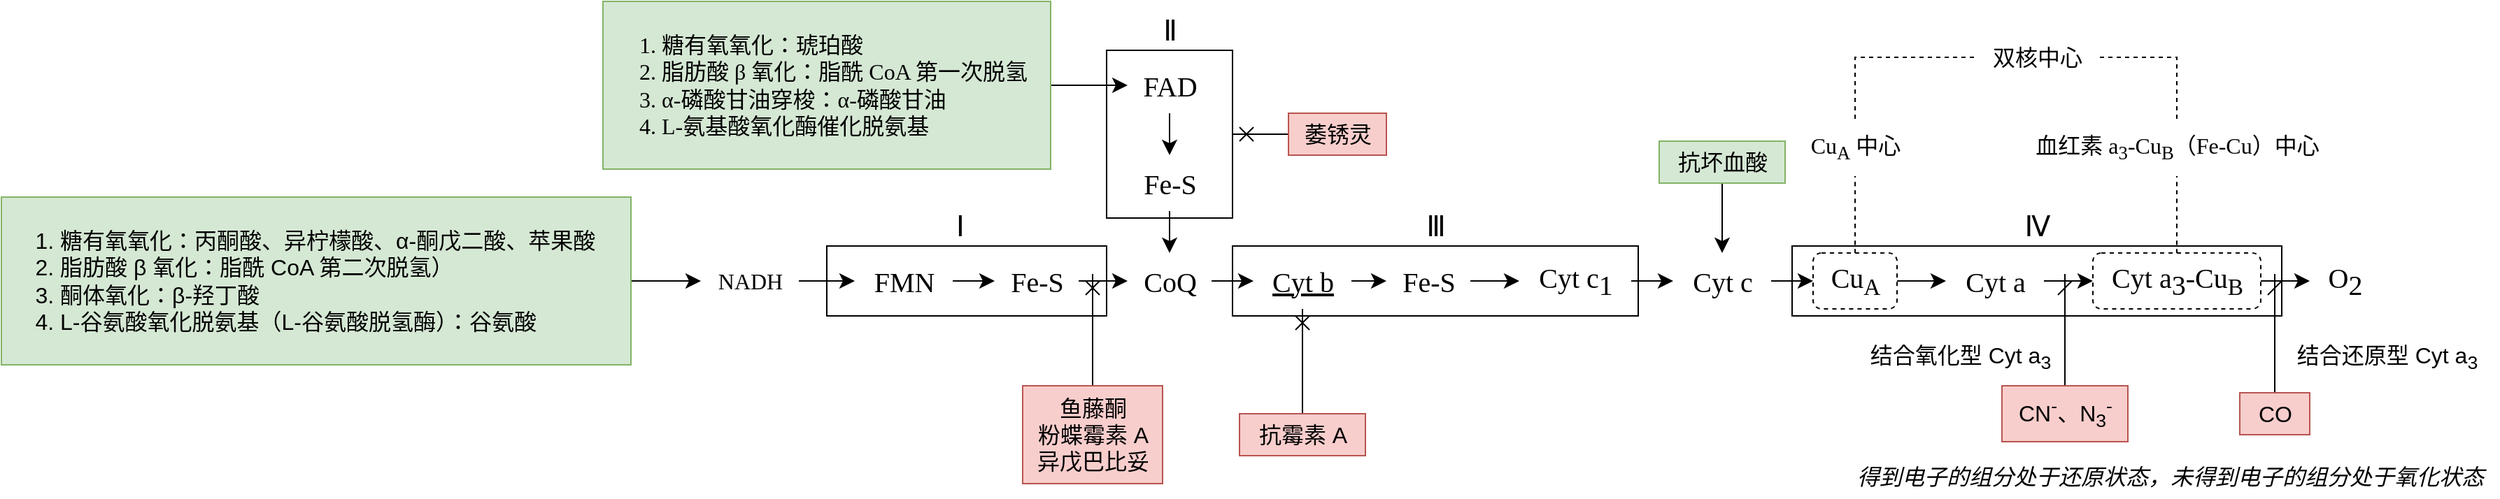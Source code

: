 <mxfile version="21.7.5" type="device">
  <diagram name="第 1 页" id="GsJs5P2JUwCovrq6-IVo">
    <mxGraphModel dx="2332" dy="1132" grid="1" gridSize="10" guides="1" tooltips="1" connect="1" arrows="1" fold="1" page="0" pageScale="1" pageWidth="827" pageHeight="1169" math="0" shadow="0">
      <root>
        <mxCell id="0" />
        <mxCell id="1" parent="0" />
        <mxCell id="atRIdq-nz7KnO4SGTwYX-32" value="" style="rounded=0;whiteSpace=wrap;html=1;fontSize=16;fillColor=none;fontFamily=Noto Sans SC;" vertex="1" parent="1">
          <mxGeometry x="-30" y="-40" width="90" height="120" as="geometry" />
        </mxCell>
        <mxCell id="atRIdq-nz7KnO4SGTwYX-34" value="" style="rounded=0;whiteSpace=wrap;html=1;fontSize=16;fillColor=none;fontFamily=Noto Sans SC;" vertex="1" parent="1">
          <mxGeometry x="-230" y="100" width="200" height="50" as="geometry" />
        </mxCell>
        <mxCell id="atRIdq-nz7KnO4SGTwYX-35" value="" style="rounded=0;whiteSpace=wrap;html=1;fontSize=16;fillColor=none;fontFamily=Noto Sans SC;" vertex="1" parent="1">
          <mxGeometry x="60" y="100" width="290" height="50" as="geometry" />
        </mxCell>
        <mxCell id="atRIdq-nz7KnO4SGTwYX-36" value="" style="rounded=0;whiteSpace=wrap;html=1;fontSize=16;fillColor=none;fontFamily=Noto Sans SC;" vertex="1" parent="1">
          <mxGeometry x="460" y="100" width="350" height="50" as="geometry" />
        </mxCell>
        <mxCell id="atRIdq-nz7KnO4SGTwYX-9" style="edgeStyle=none;curved=1;rounded=0;orthogonalLoop=1;jettySize=auto;html=1;fontSize=20;startSize=8;endSize=8;fontFamily=Noto Sans SC;" edge="1" parent="1" source="atRIdq-nz7KnO4SGTwYX-1" target="atRIdq-nz7KnO4SGTwYX-4">
          <mxGeometry relative="1" as="geometry" />
        </mxCell>
        <mxCell id="atRIdq-nz7KnO4SGTwYX-1" value="&lt;ol&gt;&lt;li&gt;糖有氧氧化：琥珀酸&lt;/li&gt;&lt;li&gt;脂肪酸 β 氧化：脂酰 CoA 第一次脱氢&lt;/li&gt;&lt;li style=&quot;border-color: var(--border-color);&quot;&gt;α-磷酸甘油穿梭：α-磷酸甘油&lt;/li&gt;&lt;li style=&quot;border-color: var(--border-color);&quot;&gt;L-氨基酸氧化酶催化脱氨基&lt;br&gt;&lt;/li&gt;&lt;/ol&gt;" style="text;html=1;align=left;verticalAlign=middle;resizable=0;points=[];autosize=1;strokeColor=#82b366;fillColor=#d5e8d4;fontSize=16;fontFamily=Noto Sans SC;" vertex="1" parent="1">
          <mxGeometry x="-390" y="-75" width="320" height="120" as="geometry" />
        </mxCell>
        <mxCell id="atRIdq-nz7KnO4SGTwYX-6" value="" style="edgeStyle=none;curved=1;rounded=0;orthogonalLoop=1;jettySize=auto;html=1;fontSize=20;startSize=8;endSize=8;fontFamily=Noto Sans SC;" edge="1" parent="1" source="atRIdq-nz7KnO4SGTwYX-4" target="atRIdq-nz7KnO4SGTwYX-5">
          <mxGeometry relative="1" as="geometry" />
        </mxCell>
        <mxCell id="atRIdq-nz7KnO4SGTwYX-4" value="FAD" style="text;html=1;align=center;verticalAlign=middle;resizable=0;points=[];autosize=1;strokeColor=none;fillColor=none;fontSize=20;fontFamily=Noto Sans SC;" vertex="1" parent="1">
          <mxGeometry x="-15" y="-35" width="60" height="40" as="geometry" />
        </mxCell>
        <mxCell id="atRIdq-nz7KnO4SGTwYX-8" value="" style="edgeStyle=none;curved=1;rounded=0;orthogonalLoop=1;jettySize=auto;html=1;fontSize=20;startSize=8;endSize=8;fontFamily=Noto Sans SC;" edge="1" parent="1" source="atRIdq-nz7KnO4SGTwYX-5" target="atRIdq-nz7KnO4SGTwYX-7">
          <mxGeometry relative="1" as="geometry" />
        </mxCell>
        <mxCell id="atRIdq-nz7KnO4SGTwYX-5" value="Fe-S" style="text;html=1;align=center;verticalAlign=middle;resizable=0;points=[];autosize=1;strokeColor=none;fillColor=none;fontSize=20;fontFamily=Noto Sans SC;" vertex="1" parent="1">
          <mxGeometry x="-15" y="35" width="60" height="40" as="geometry" />
        </mxCell>
        <mxCell id="atRIdq-nz7KnO4SGTwYX-17" value="" style="edgeStyle=none;curved=1;rounded=0;orthogonalLoop=1;jettySize=auto;html=1;fontSize=20;startSize=8;endSize=8;fontFamily=Noto Sans SC;" edge="1" parent="1" source="atRIdq-nz7KnO4SGTwYX-7" target="atRIdq-nz7KnO4SGTwYX-16">
          <mxGeometry relative="1" as="geometry" />
        </mxCell>
        <mxCell id="atRIdq-nz7KnO4SGTwYX-7" value="CoQ" style="text;html=1;align=center;verticalAlign=middle;resizable=0;points=[];autosize=1;strokeColor=none;fillColor=none;fontSize=20;fontFamily=Noto Sans SC;" vertex="1" parent="1">
          <mxGeometry x="-15" y="105" width="60" height="40" as="geometry" />
        </mxCell>
        <mxCell id="atRIdq-nz7KnO4SGTwYX-12" value="" style="edgeStyle=none;curved=1;rounded=0;orthogonalLoop=1;jettySize=auto;html=1;fontSize=20;startSize=8;endSize=8;fontFamily=Noto Sans SC;" edge="1" parent="1" source="atRIdq-nz7KnO4SGTwYX-10" target="atRIdq-nz7KnO4SGTwYX-11">
          <mxGeometry relative="1" as="geometry" />
        </mxCell>
        <mxCell id="atRIdq-nz7KnO4SGTwYX-10" value="NADH" style="text;html=1;align=center;verticalAlign=middle;resizable=0;points=[];autosize=1;strokeColor=none;fillColor=none;fontSize=16;fontFamily=Noto Sans SC;" vertex="1" parent="1">
          <mxGeometry x="-320" y="110" width="70" height="30" as="geometry" />
        </mxCell>
        <mxCell id="atRIdq-nz7KnO4SGTwYX-14" value="" style="edgeStyle=none;curved=1;rounded=0;orthogonalLoop=1;jettySize=auto;html=1;fontSize=20;startSize=8;endSize=8;fontFamily=Noto Sans SC;" edge="1" parent="1" source="atRIdq-nz7KnO4SGTwYX-11" target="atRIdq-nz7KnO4SGTwYX-13">
          <mxGeometry relative="1" as="geometry" />
        </mxCell>
        <mxCell id="atRIdq-nz7KnO4SGTwYX-11" value="FMN" style="text;html=1;align=center;verticalAlign=middle;resizable=0;points=[];autosize=1;strokeColor=none;fillColor=none;fontSize=20;fontFamily=Noto Sans SC;" vertex="1" parent="1">
          <mxGeometry x="-210" y="105" width="70" height="40" as="geometry" />
        </mxCell>
        <mxCell id="atRIdq-nz7KnO4SGTwYX-15" style="edgeStyle=none;curved=1;rounded=0;orthogonalLoop=1;jettySize=auto;html=1;fontSize=20;startSize=8;endSize=8;fontFamily=Noto Sans SC;" edge="1" parent="1" source="atRIdq-nz7KnO4SGTwYX-13" target="atRIdq-nz7KnO4SGTwYX-7">
          <mxGeometry relative="1" as="geometry" />
        </mxCell>
        <mxCell id="atRIdq-nz7KnO4SGTwYX-13" value="Fe-S" style="text;html=1;align=center;verticalAlign=middle;resizable=0;points=[];autosize=1;strokeColor=none;fillColor=none;fontSize=20;fontFamily=Noto Sans SC;" vertex="1" parent="1">
          <mxGeometry x="-110" y="105" width="60" height="40" as="geometry" />
        </mxCell>
        <mxCell id="atRIdq-nz7KnO4SGTwYX-19" value="" style="edgeStyle=none;curved=1;rounded=0;orthogonalLoop=1;jettySize=auto;html=1;fontSize=20;startSize=8;endSize=8;fontFamily=Noto Sans SC;" edge="1" parent="1" source="atRIdq-nz7KnO4SGTwYX-16" target="atRIdq-nz7KnO4SGTwYX-18">
          <mxGeometry relative="1" as="geometry" />
        </mxCell>
        <mxCell id="atRIdq-nz7KnO4SGTwYX-16" value="Cyt b" style="text;html=1;align=center;verticalAlign=middle;resizable=0;points=[];autosize=1;strokeColor=none;fillColor=none;fontSize=20;fontFamily=Noto Sans SC;fontStyle=4" vertex="1" parent="1">
          <mxGeometry x="75" y="105" width="70" height="40" as="geometry" />
        </mxCell>
        <mxCell id="atRIdq-nz7KnO4SGTwYX-21" value="" style="edgeStyle=none;curved=1;rounded=0;orthogonalLoop=1;jettySize=auto;html=1;fontSize=20;startSize=8;endSize=8;fontFamily=Noto Sans SC;" edge="1" parent="1" source="atRIdq-nz7KnO4SGTwYX-18" target="atRIdq-nz7KnO4SGTwYX-20">
          <mxGeometry relative="1" as="geometry" />
        </mxCell>
        <mxCell id="atRIdq-nz7KnO4SGTwYX-18" value="Fe-S" style="text;html=1;align=center;verticalAlign=middle;resizable=0;points=[];autosize=1;strokeColor=none;fillColor=none;fontSize=20;fontFamily=Noto Sans SC;" vertex="1" parent="1">
          <mxGeometry x="170" y="105" width="60" height="40" as="geometry" />
        </mxCell>
        <mxCell id="atRIdq-nz7KnO4SGTwYX-23" value="" style="edgeStyle=none;curved=1;rounded=0;orthogonalLoop=1;jettySize=auto;html=1;fontSize=20;startSize=8;endSize=8;fontFamily=Noto Sans SC;" edge="1" parent="1" source="atRIdq-nz7KnO4SGTwYX-20" target="atRIdq-nz7KnO4SGTwYX-22">
          <mxGeometry relative="1" as="geometry" />
        </mxCell>
        <mxCell id="atRIdq-nz7KnO4SGTwYX-20" value="Cyt c&lt;sub style=&quot;font-size: 20px;&quot;&gt;1&lt;/sub&gt;" style="text;html=1;align=center;verticalAlign=middle;resizable=0;points=[];autosize=1;strokeColor=none;fillColor=none;fontSize=20;fontFamily=Noto Sans SC;" vertex="1" parent="1">
          <mxGeometry x="265" y="105" width="80" height="40" as="geometry" />
        </mxCell>
        <mxCell id="atRIdq-nz7KnO4SGTwYX-25" value="" style="edgeStyle=none;curved=1;rounded=0;orthogonalLoop=1;jettySize=auto;html=1;fontSize=20;startSize=8;endSize=8;fontFamily=Noto Sans SC;" edge="1" parent="1" source="atRIdq-nz7KnO4SGTwYX-22" target="atRIdq-nz7KnO4SGTwYX-24">
          <mxGeometry relative="1" as="geometry" />
        </mxCell>
        <mxCell id="atRIdq-nz7KnO4SGTwYX-22" value="Cyt c&lt;span style=&quot;font-size: 20px;&quot;&gt;&lt;br style=&quot;font-size: 20px;&quot;&gt;&lt;/span&gt;" style="text;html=1;align=center;verticalAlign=middle;resizable=0;points=[];autosize=1;strokeColor=none;fillColor=none;fontSize=20;fontFamily=Noto Sans SC;" vertex="1" parent="1">
          <mxGeometry x="375" y="105" width="70" height="40" as="geometry" />
        </mxCell>
        <mxCell id="atRIdq-nz7KnO4SGTwYX-27" value="" style="edgeStyle=none;curved=1;rounded=0;orthogonalLoop=1;jettySize=auto;html=1;fontSize=20;startSize=8;endSize=8;fontFamily=Noto Sans SC;" edge="1" parent="1" source="atRIdq-nz7KnO4SGTwYX-24" target="atRIdq-nz7KnO4SGTwYX-26">
          <mxGeometry relative="1" as="geometry" />
        </mxCell>
        <mxCell id="atRIdq-nz7KnO4SGTwYX-44" value="" style="edgeStyle=none;curved=1;rounded=0;orthogonalLoop=1;jettySize=auto;html=1;fontSize=12;startSize=8;endSize=8;endArrow=none;endFill=0;dashed=1;" edge="1" parent="1" source="atRIdq-nz7KnO4SGTwYX-24" target="atRIdq-nz7KnO4SGTwYX-43">
          <mxGeometry relative="1" as="geometry" />
        </mxCell>
        <mxCell id="atRIdq-nz7KnO4SGTwYX-24" value="Cu&lt;sub&gt;A&lt;/sub&gt;&lt;span style=&quot;font-size: 20px;&quot;&gt;&lt;br style=&quot;font-size: 20px;&quot;&gt;&lt;/span&gt;" style="text;html=1;align=center;verticalAlign=middle;resizable=0;points=[];autosize=1;strokeColor=default;fillColor=none;fontSize=20;fontFamily=Noto Sans SC;dashed=1;rounded=1;" vertex="1" parent="1">
          <mxGeometry x="475" y="105" width="60" height="40" as="geometry" />
        </mxCell>
        <mxCell id="atRIdq-nz7KnO4SGTwYX-29" value="" style="edgeStyle=none;curved=1;rounded=0;orthogonalLoop=1;jettySize=auto;html=1;fontSize=20;startSize=8;endSize=8;fontFamily=Noto Sans SC;" edge="1" parent="1" source="atRIdq-nz7KnO4SGTwYX-26" target="atRIdq-nz7KnO4SGTwYX-28">
          <mxGeometry relative="1" as="geometry" />
        </mxCell>
        <mxCell id="atRIdq-nz7KnO4SGTwYX-26" value="Cyt a&lt;span style=&quot;font-size: 20px;&quot;&gt;&lt;br style=&quot;font-size: 20px;&quot;&gt;&lt;/span&gt;" style="text;html=1;align=center;verticalAlign=middle;resizable=0;points=[];autosize=1;strokeColor=none;fillColor=none;fontSize=20;fontFamily=Noto Sans SC;" vertex="1" parent="1">
          <mxGeometry x="570" y="105" width="70" height="40" as="geometry" />
        </mxCell>
        <mxCell id="atRIdq-nz7KnO4SGTwYX-31" value="" style="edgeStyle=none;curved=1;rounded=0;orthogonalLoop=1;jettySize=auto;html=1;fontSize=20;startSize=8;endSize=8;fontFamily=Noto Sans SC;" edge="1" parent="1" source="atRIdq-nz7KnO4SGTwYX-28" target="atRIdq-nz7KnO4SGTwYX-30">
          <mxGeometry relative="1" as="geometry" />
        </mxCell>
        <mxCell id="atRIdq-nz7KnO4SGTwYX-46" value="" style="edgeStyle=none;curved=1;rounded=0;orthogonalLoop=1;jettySize=auto;html=1;fontSize=12;startSize=8;endSize=8;dashed=1;endArrow=none;endFill=0;" edge="1" parent="1" source="atRIdq-nz7KnO4SGTwYX-28" target="atRIdq-nz7KnO4SGTwYX-45">
          <mxGeometry relative="1" as="geometry" />
        </mxCell>
        <mxCell id="atRIdq-nz7KnO4SGTwYX-28" value="Cyt a&lt;sub style=&quot;font-size: 20px;&quot;&gt;3&lt;/sub&gt;-Cu&lt;sub&gt;B&lt;/sub&gt;&lt;span style=&quot;font-size: 20px;&quot;&gt;&lt;br style=&quot;font-size: 20px;&quot;&gt;&lt;/span&gt;" style="text;html=1;align=center;verticalAlign=middle;resizable=0;points=[];autosize=1;strokeColor=default;fillColor=none;fontSize=20;fontFamily=Noto Sans SC;dashed=1;rounded=1;" vertex="1" parent="1">
          <mxGeometry x="675" y="105" width="120" height="40" as="geometry" />
        </mxCell>
        <mxCell id="atRIdq-nz7KnO4SGTwYX-30" value="&lt;span style=&quot;font-size: 20px;&quot;&gt;O&lt;sub style=&quot;font-size: 20px;&quot;&gt;2&lt;/sub&gt;&lt;br style=&quot;font-size: 20px;&quot;&gt;&lt;/span&gt;" style="text;html=1;align=center;verticalAlign=middle;resizable=0;points=[];autosize=1;strokeColor=none;fillColor=none;fontSize=20;fontFamily=Noto Sans SC;" vertex="1" parent="1">
          <mxGeometry x="830" y="105" width="50" height="40" as="geometry" />
        </mxCell>
        <mxCell id="atRIdq-nz7KnO4SGTwYX-39" value="Ⅰ" style="text;html=1;align=center;verticalAlign=middle;resizable=0;points=[];autosize=1;strokeColor=none;fillColor=none;fontSize=20;fontFamily=Noto Sans SC;" vertex="1" parent="1">
          <mxGeometry x="-155" y="65" width="40" height="40" as="geometry" />
        </mxCell>
        <mxCell id="atRIdq-nz7KnO4SGTwYX-40" value="Ⅱ" style="text;html=1;align=center;verticalAlign=middle;resizable=0;points=[];autosize=1;strokeColor=none;fillColor=none;fontSize=20;fontFamily=Noto Sans SC;" vertex="1" parent="1">
          <mxGeometry x="-5" y="-75" width="40" height="40" as="geometry" />
        </mxCell>
        <mxCell id="atRIdq-nz7KnO4SGTwYX-41" value="Ⅲ" style="text;html=1;align=center;verticalAlign=middle;resizable=0;points=[];autosize=1;strokeColor=none;fillColor=none;fontSize=20;fontFamily=Noto Sans SC;" vertex="1" parent="1">
          <mxGeometry x="185" y="65" width="40" height="40" as="geometry" />
        </mxCell>
        <mxCell id="atRIdq-nz7KnO4SGTwYX-42" value="Ⅳ" style="text;html=1;align=center;verticalAlign=middle;resizable=0;points=[];autosize=1;strokeColor=none;fillColor=none;fontSize=20;fontFamily=Noto Sans SC;" vertex="1" parent="1">
          <mxGeometry x="615" y="65" width="40" height="40" as="geometry" />
        </mxCell>
        <mxCell id="atRIdq-nz7KnO4SGTwYX-43" value="&lt;span style=&quot;&quot;&gt;Cu&lt;sub&gt;A&lt;/sub&gt; 中心&lt;br style=&quot;font-size: 20px;&quot;&gt;&lt;/span&gt;" style="text;html=1;align=center;verticalAlign=middle;resizable=0;points=[];autosize=1;strokeColor=none;fillColor=none;fontSize=16;fontFamily=Noto Sans SC;" vertex="1" parent="1">
          <mxGeometry x="460" y="10" width="90" height="40" as="geometry" />
        </mxCell>
        <mxCell id="atRIdq-nz7KnO4SGTwYX-45" value="&lt;span style=&quot;&quot;&gt;血红素 a&lt;sub&gt;3&lt;/sub&gt;-Cu&lt;sub&gt;B&lt;/sub&gt;（Fe-Cu）中心&lt;br style=&quot;font-size: 20px;&quot;&gt;&lt;/span&gt;" style="text;html=1;align=center;verticalAlign=middle;resizable=0;points=[];autosize=1;strokeColor=none;fillColor=none;fontSize=16;fontFamily=Noto Sans SC;" vertex="1" parent="1">
          <mxGeometry x="620" y="10" width="230" height="40" as="geometry" />
        </mxCell>
        <mxCell id="atRIdq-nz7KnO4SGTwYX-50" style="edgeStyle=orthogonalEdgeStyle;rounded=0;orthogonalLoop=1;jettySize=auto;html=1;fontSize=12;startSize=8;endSize=8;endArrow=none;endFill=0;dashed=1;" edge="1" parent="1" source="atRIdq-nz7KnO4SGTwYX-47" target="atRIdq-nz7KnO4SGTwYX-45">
          <mxGeometry relative="1" as="geometry">
            <Array as="points">
              <mxPoint x="735" y="-35" />
            </Array>
          </mxGeometry>
        </mxCell>
        <mxCell id="atRIdq-nz7KnO4SGTwYX-51" style="edgeStyle=orthogonalEdgeStyle;rounded=0;orthogonalLoop=1;jettySize=auto;html=1;fontSize=12;startSize=8;endSize=8;endArrow=none;endFill=0;dashed=1;" edge="1" parent="1" source="atRIdq-nz7KnO4SGTwYX-47" target="atRIdq-nz7KnO4SGTwYX-43">
          <mxGeometry relative="1" as="geometry" />
        </mxCell>
        <mxCell id="atRIdq-nz7KnO4SGTwYX-47" value="双核中心" style="text;html=1;align=center;verticalAlign=middle;resizable=0;points=[];autosize=1;strokeColor=none;fillColor=none;fontSize=16;" vertex="1" parent="1">
          <mxGeometry x="590" y="-50" width="90" height="30" as="geometry" />
        </mxCell>
        <mxCell id="atRIdq-nz7KnO4SGTwYX-49" style="edgeStyle=none;curved=1;rounded=0;orthogonalLoop=1;jettySize=auto;html=1;fontSize=12;startSize=8;endSize=8;" edge="1" parent="1" source="atRIdq-nz7KnO4SGTwYX-48" target="atRIdq-nz7KnO4SGTwYX-10">
          <mxGeometry relative="1" as="geometry" />
        </mxCell>
        <mxCell id="atRIdq-nz7KnO4SGTwYX-48" value="&lt;ol&gt;&lt;li&gt;糖有氧氧化：丙酮酸、异柠檬酸、α-酮戊二酸、苹果酸&lt;/li&gt;&lt;li&gt;脂肪酸 β 氧化：脂酰 CoA 第二次脱氢）&lt;/li&gt;&lt;li&gt;酮体氧化：β-羟丁酸&lt;/li&gt;&lt;li&gt;L-谷氨酸氧化脱氨基（L-谷氨酸脱氢酶）：谷氨酸&lt;/li&gt;&lt;/ol&gt;" style="text;html=1;align=left;verticalAlign=middle;resizable=0;points=[];autosize=1;strokeColor=#82b366;fillColor=#d5e8d4;fontSize=16;" vertex="1" parent="1">
          <mxGeometry x="-820" y="65" width="450" height="120" as="geometry" />
        </mxCell>
        <mxCell id="atRIdq-nz7KnO4SGTwYX-53" style="edgeStyle=none;curved=1;rounded=0;orthogonalLoop=1;jettySize=auto;html=1;fontSize=12;startSize=8;endSize=8;" edge="1" parent="1" source="atRIdq-nz7KnO4SGTwYX-52" target="atRIdq-nz7KnO4SGTwYX-22">
          <mxGeometry relative="1" as="geometry" />
        </mxCell>
        <mxCell id="atRIdq-nz7KnO4SGTwYX-52" value="抗坏血酸" style="text;html=1;align=center;verticalAlign=middle;resizable=0;points=[];autosize=1;strokeColor=#82b366;fillColor=#d5e8d4;fontSize=16;" vertex="1" parent="1">
          <mxGeometry x="365" y="25" width="90" height="30" as="geometry" />
        </mxCell>
        <mxCell id="atRIdq-nz7KnO4SGTwYX-55" style="edgeStyle=none;curved=1;rounded=0;orthogonalLoop=1;jettySize=auto;html=1;fontSize=12;startSize=8;endSize=8;endArrow=cross;endFill=0;" edge="1" parent="1" source="atRIdq-nz7KnO4SGTwYX-54">
          <mxGeometry relative="1" as="geometry">
            <mxPoint x="-40" y="120" as="targetPoint" />
          </mxGeometry>
        </mxCell>
        <mxCell id="atRIdq-nz7KnO4SGTwYX-54" value="鱼藤酮&lt;br&gt;粉蝶霉素 A&lt;br&gt;异戊巴比妥" style="text;html=1;align=center;verticalAlign=middle;resizable=0;points=[];autosize=1;strokeColor=#b85450;fillColor=#f8cecc;fontSize=16;" vertex="1" parent="1">
          <mxGeometry x="-90" y="200" width="100" height="70" as="geometry" />
        </mxCell>
        <mxCell id="atRIdq-nz7KnO4SGTwYX-57" style="edgeStyle=none;curved=1;rounded=0;orthogonalLoop=1;jettySize=auto;html=1;fontSize=12;startSize=8;endSize=8;endArrow=cross;endFill=0;" edge="1" parent="1" source="atRIdq-nz7KnO4SGTwYX-56" target="atRIdq-nz7KnO4SGTwYX-32">
          <mxGeometry relative="1" as="geometry" />
        </mxCell>
        <mxCell id="atRIdq-nz7KnO4SGTwYX-56" value="萎锈灵" style="text;html=1;align=center;verticalAlign=middle;resizable=0;points=[];autosize=1;strokeColor=#b85450;fillColor=#f8cecc;fontSize=16;" vertex="1" parent="1">
          <mxGeometry x="100" y="5" width="70" height="30" as="geometry" />
        </mxCell>
        <mxCell id="atRIdq-nz7KnO4SGTwYX-59" style="edgeStyle=none;curved=1;rounded=0;orthogonalLoop=1;jettySize=auto;html=1;fontSize=12;startSize=8;endSize=8;endArrow=cross;endFill=0;" edge="1" parent="1" source="atRIdq-nz7KnO4SGTwYX-58" target="atRIdq-nz7KnO4SGTwYX-16">
          <mxGeometry relative="1" as="geometry" />
        </mxCell>
        <mxCell id="atRIdq-nz7KnO4SGTwYX-58" value="抗霉素 A" style="text;html=1;align=center;verticalAlign=middle;resizable=0;points=[];autosize=1;strokeColor=#b85450;fillColor=#f8cecc;fontSize=16;" vertex="1" parent="1">
          <mxGeometry x="65" y="220" width="90" height="30" as="geometry" />
        </mxCell>
        <mxCell id="atRIdq-nz7KnO4SGTwYX-61" style="edgeStyle=none;curved=1;rounded=0;orthogonalLoop=1;jettySize=auto;html=1;fontSize=12;startSize=8;endSize=8;endArrow=dash;endFill=0;" edge="1" parent="1" source="atRIdq-nz7KnO4SGTwYX-60">
          <mxGeometry relative="1" as="geometry">
            <mxPoint x="655" y="120" as="targetPoint" />
          </mxGeometry>
        </mxCell>
        <mxCell id="atRIdq-nz7KnO4SGTwYX-60" value="CN&lt;sup&gt;-&lt;/sup&gt;、N&lt;sub&gt;3&lt;/sub&gt;&lt;sup&gt;-&lt;/sup&gt;" style="text;html=1;align=center;verticalAlign=middle;resizable=0;points=[];autosize=1;strokeColor=#b85450;fillColor=#f8cecc;fontSize=16;" vertex="1" parent="1">
          <mxGeometry x="610" y="200" width="90" height="40" as="geometry" />
        </mxCell>
        <mxCell id="atRIdq-nz7KnO4SGTwYX-62" value="结合氧化型 Cyt a&lt;sub&gt;3&lt;/sub&gt;" style="text;html=1;align=center;verticalAlign=middle;resizable=0;points=[];autosize=1;strokeColor=none;fillColor=none;fontSize=16;" vertex="1" parent="1">
          <mxGeometry x="505" y="160" width="150" height="40" as="geometry" />
        </mxCell>
        <mxCell id="atRIdq-nz7KnO4SGTwYX-64" style="edgeStyle=none;curved=1;rounded=0;orthogonalLoop=1;jettySize=auto;html=1;fontSize=12;startSize=8;endSize=8;endArrow=dash;endFill=0;" edge="1" parent="1" source="atRIdq-nz7KnO4SGTwYX-63">
          <mxGeometry relative="1" as="geometry">
            <mxPoint x="805" y="120" as="targetPoint" />
          </mxGeometry>
        </mxCell>
        <mxCell id="atRIdq-nz7KnO4SGTwYX-63" value="CO" style="text;html=1;align=center;verticalAlign=middle;resizable=0;points=[];autosize=1;strokeColor=#b85450;fillColor=#f8cecc;fontSize=16;" vertex="1" parent="1">
          <mxGeometry x="780" y="205" width="50" height="30" as="geometry" />
        </mxCell>
        <mxCell id="atRIdq-nz7KnO4SGTwYX-65" value="结合还原型 Cyt a&lt;sub&gt;3&lt;/sub&gt;" style="text;html=1;align=center;verticalAlign=middle;resizable=0;points=[];autosize=1;strokeColor=none;fillColor=none;fontSize=16;" vertex="1" parent="1">
          <mxGeometry x="810" y="160" width="150" height="40" as="geometry" />
        </mxCell>
        <mxCell id="atRIdq-nz7KnO4SGTwYX-66" value="得到电子的组分处于还原状态，未得到电子的组分处于氧化状态" style="text;html=1;align=center;verticalAlign=middle;resizable=0;points=[];autosize=1;strokeColor=none;fillColor=none;fontSize=16;fontStyle=2" vertex="1" parent="1">
          <mxGeometry x="495" y="250" width="470" height="30" as="geometry" />
        </mxCell>
      </root>
    </mxGraphModel>
  </diagram>
</mxfile>
